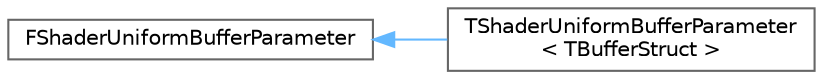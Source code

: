 digraph "Graphical Class Hierarchy"
{
 // INTERACTIVE_SVG=YES
 // LATEX_PDF_SIZE
  bgcolor="transparent";
  edge [fontname=Helvetica,fontsize=10,labelfontname=Helvetica,labelfontsize=10];
  node [fontname=Helvetica,fontsize=10,shape=box,height=0.2,width=0.4];
  rankdir="LR";
  Node0 [id="Node000000",label="FShaderUniformBufferParameter",height=0.2,width=0.4,color="grey40", fillcolor="white", style="filled",URL="$d2/dc2/classFShaderUniformBufferParameter.html",tooltip=" "];
  Node0 -> Node1 [id="edge5072_Node000000_Node000001",dir="back",color="steelblue1",style="solid",tooltip=" "];
  Node1 [id="Node000001",label="TShaderUniformBufferParameter\l\< TBufferStruct \>",height=0.2,width=0.4,color="grey40", fillcolor="white", style="filled",URL="$dd/d1e/classTShaderUniformBufferParameter.html",tooltip="A shader uniform buffer binding with a specific structure."];
}
